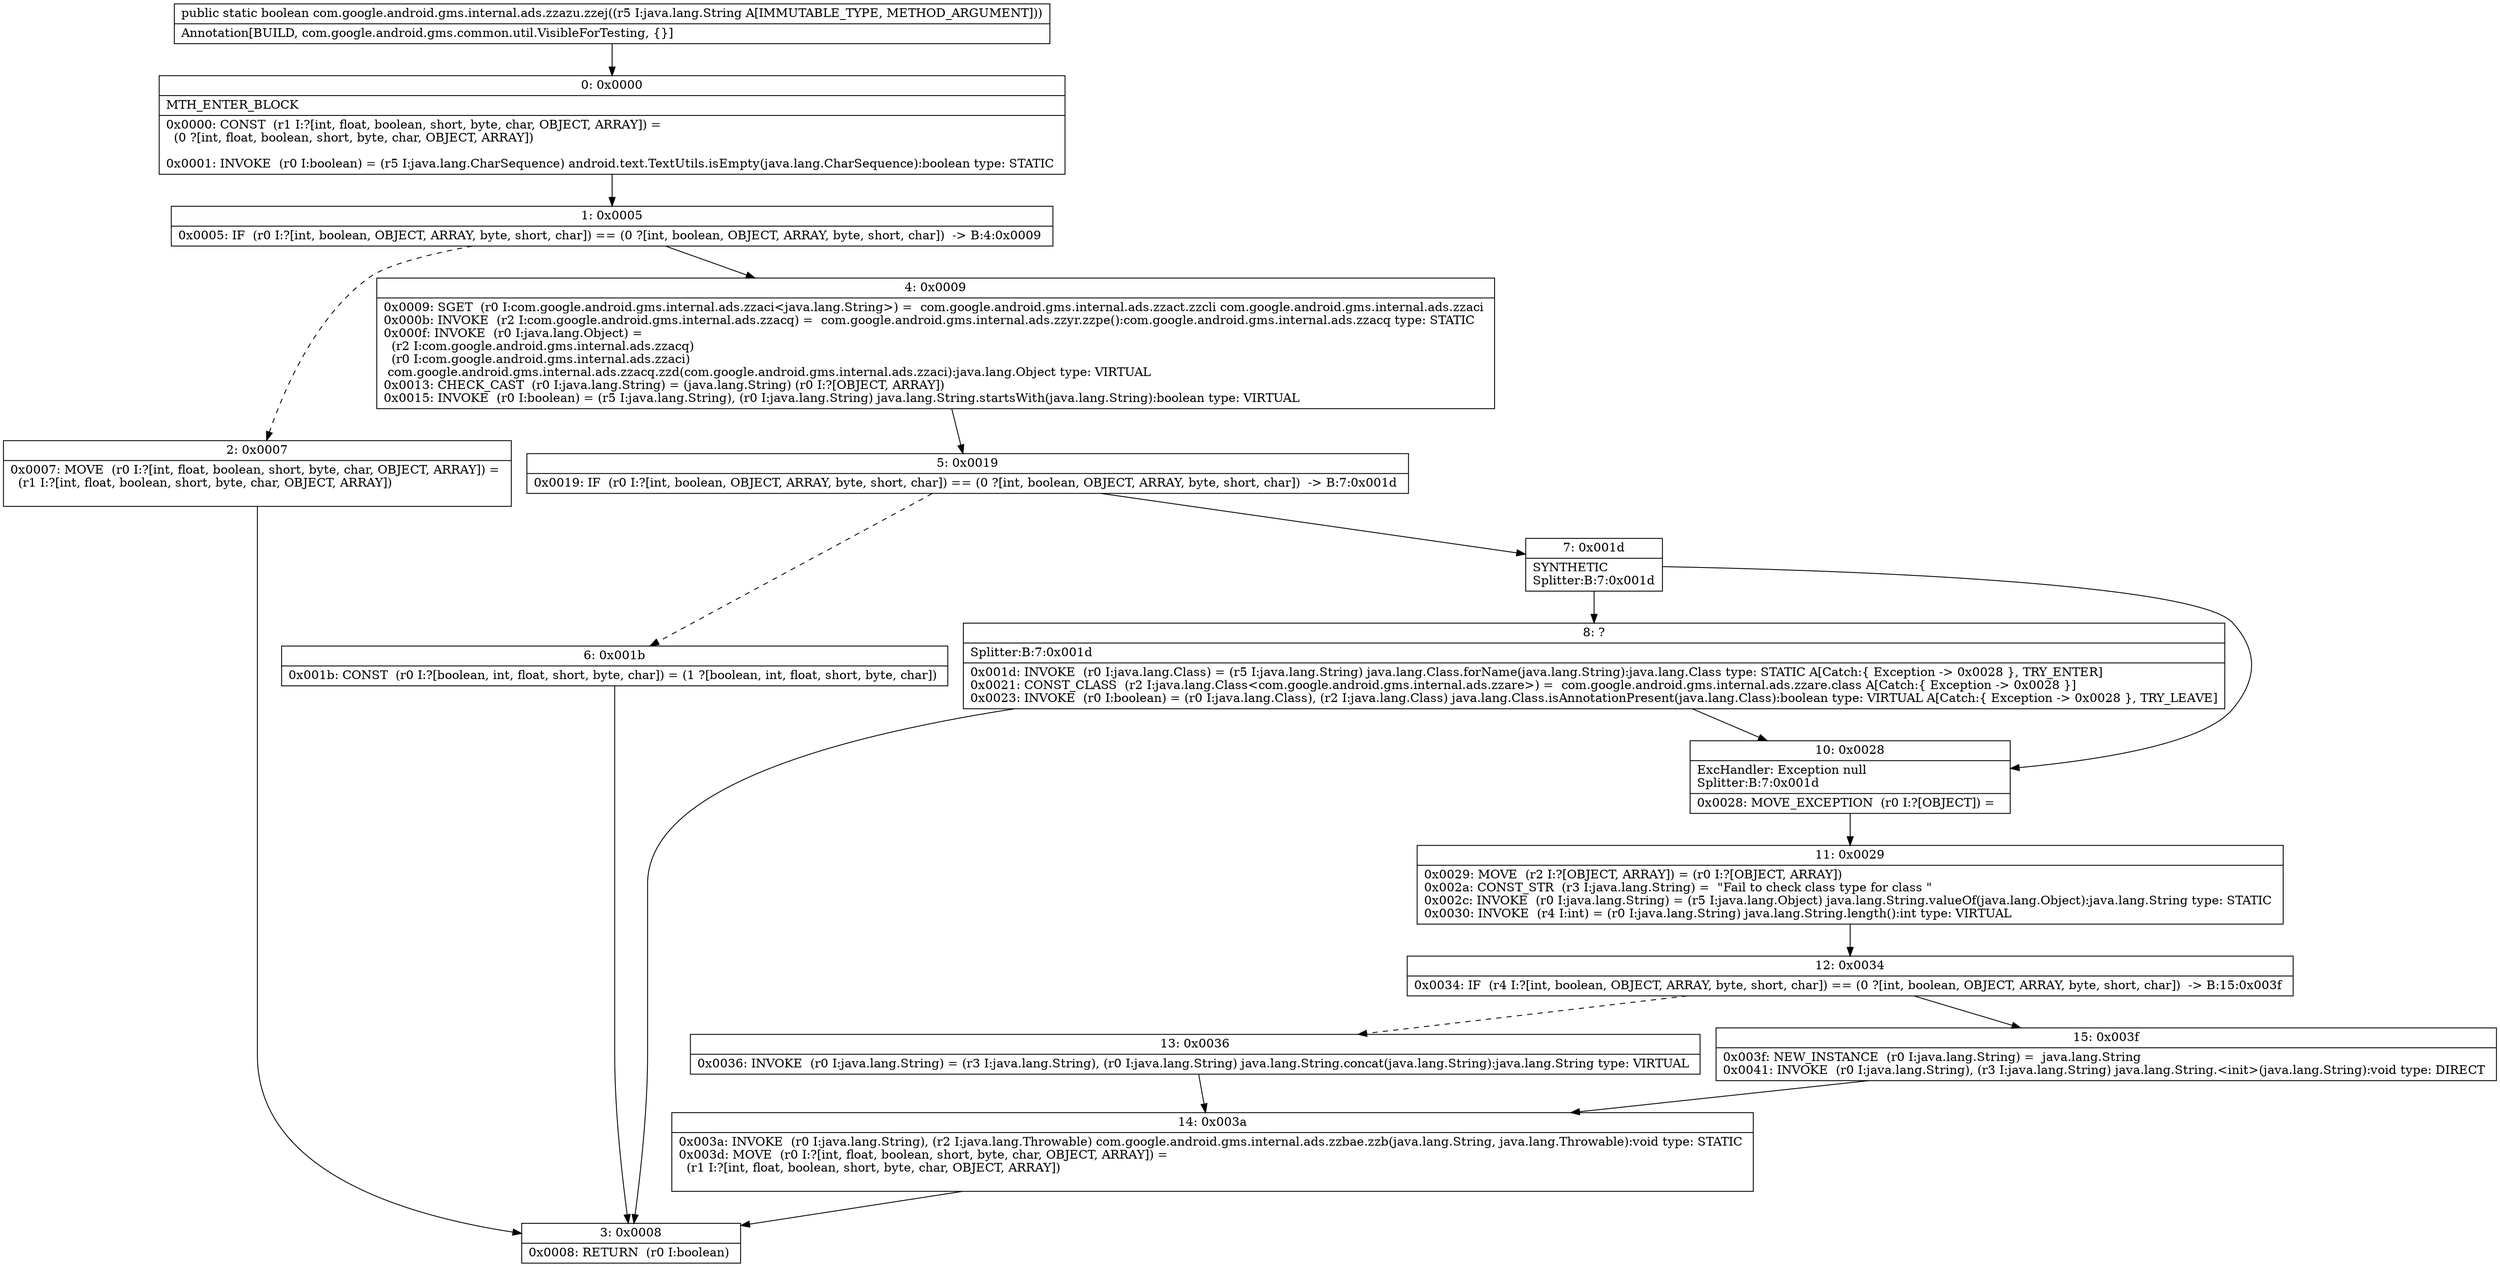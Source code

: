 digraph "CFG forcom.google.android.gms.internal.ads.zzazu.zzej(Ljava\/lang\/String;)Z" {
Node_0 [shape=record,label="{0\:\ 0x0000|MTH_ENTER_BLOCK\l|0x0000: CONST  (r1 I:?[int, float, boolean, short, byte, char, OBJECT, ARRAY]) = \l  (0 ?[int, float, boolean, short, byte, char, OBJECT, ARRAY])\l \l0x0001: INVOKE  (r0 I:boolean) = (r5 I:java.lang.CharSequence) android.text.TextUtils.isEmpty(java.lang.CharSequence):boolean type: STATIC \l}"];
Node_1 [shape=record,label="{1\:\ 0x0005|0x0005: IF  (r0 I:?[int, boolean, OBJECT, ARRAY, byte, short, char]) == (0 ?[int, boolean, OBJECT, ARRAY, byte, short, char])  \-\> B:4:0x0009 \l}"];
Node_2 [shape=record,label="{2\:\ 0x0007|0x0007: MOVE  (r0 I:?[int, float, boolean, short, byte, char, OBJECT, ARRAY]) = \l  (r1 I:?[int, float, boolean, short, byte, char, OBJECT, ARRAY])\l \l}"];
Node_3 [shape=record,label="{3\:\ 0x0008|0x0008: RETURN  (r0 I:boolean) \l}"];
Node_4 [shape=record,label="{4\:\ 0x0009|0x0009: SGET  (r0 I:com.google.android.gms.internal.ads.zzaci\<java.lang.String\>) =  com.google.android.gms.internal.ads.zzact.zzcli com.google.android.gms.internal.ads.zzaci \l0x000b: INVOKE  (r2 I:com.google.android.gms.internal.ads.zzacq) =  com.google.android.gms.internal.ads.zzyr.zzpe():com.google.android.gms.internal.ads.zzacq type: STATIC \l0x000f: INVOKE  (r0 I:java.lang.Object) = \l  (r2 I:com.google.android.gms.internal.ads.zzacq)\l  (r0 I:com.google.android.gms.internal.ads.zzaci)\l com.google.android.gms.internal.ads.zzacq.zzd(com.google.android.gms.internal.ads.zzaci):java.lang.Object type: VIRTUAL \l0x0013: CHECK_CAST  (r0 I:java.lang.String) = (java.lang.String) (r0 I:?[OBJECT, ARRAY]) \l0x0015: INVOKE  (r0 I:boolean) = (r5 I:java.lang.String), (r0 I:java.lang.String) java.lang.String.startsWith(java.lang.String):boolean type: VIRTUAL \l}"];
Node_5 [shape=record,label="{5\:\ 0x0019|0x0019: IF  (r0 I:?[int, boolean, OBJECT, ARRAY, byte, short, char]) == (0 ?[int, boolean, OBJECT, ARRAY, byte, short, char])  \-\> B:7:0x001d \l}"];
Node_6 [shape=record,label="{6\:\ 0x001b|0x001b: CONST  (r0 I:?[boolean, int, float, short, byte, char]) = (1 ?[boolean, int, float, short, byte, char]) \l}"];
Node_7 [shape=record,label="{7\:\ 0x001d|SYNTHETIC\lSplitter:B:7:0x001d\l}"];
Node_8 [shape=record,label="{8\:\ ?|Splitter:B:7:0x001d\l|0x001d: INVOKE  (r0 I:java.lang.Class) = (r5 I:java.lang.String) java.lang.Class.forName(java.lang.String):java.lang.Class type: STATIC A[Catch:\{ Exception \-\> 0x0028 \}, TRY_ENTER]\l0x0021: CONST_CLASS  (r2 I:java.lang.Class\<com.google.android.gms.internal.ads.zzare\>) =  com.google.android.gms.internal.ads.zzare.class A[Catch:\{ Exception \-\> 0x0028 \}]\l0x0023: INVOKE  (r0 I:boolean) = (r0 I:java.lang.Class), (r2 I:java.lang.Class) java.lang.Class.isAnnotationPresent(java.lang.Class):boolean type: VIRTUAL A[Catch:\{ Exception \-\> 0x0028 \}, TRY_LEAVE]\l}"];
Node_10 [shape=record,label="{10\:\ 0x0028|ExcHandler: Exception null\lSplitter:B:7:0x001d\l|0x0028: MOVE_EXCEPTION  (r0 I:?[OBJECT]) =  \l}"];
Node_11 [shape=record,label="{11\:\ 0x0029|0x0029: MOVE  (r2 I:?[OBJECT, ARRAY]) = (r0 I:?[OBJECT, ARRAY]) \l0x002a: CONST_STR  (r3 I:java.lang.String) =  \"Fail to check class type for class \" \l0x002c: INVOKE  (r0 I:java.lang.String) = (r5 I:java.lang.Object) java.lang.String.valueOf(java.lang.Object):java.lang.String type: STATIC \l0x0030: INVOKE  (r4 I:int) = (r0 I:java.lang.String) java.lang.String.length():int type: VIRTUAL \l}"];
Node_12 [shape=record,label="{12\:\ 0x0034|0x0034: IF  (r4 I:?[int, boolean, OBJECT, ARRAY, byte, short, char]) == (0 ?[int, boolean, OBJECT, ARRAY, byte, short, char])  \-\> B:15:0x003f \l}"];
Node_13 [shape=record,label="{13\:\ 0x0036|0x0036: INVOKE  (r0 I:java.lang.String) = (r3 I:java.lang.String), (r0 I:java.lang.String) java.lang.String.concat(java.lang.String):java.lang.String type: VIRTUAL \l}"];
Node_14 [shape=record,label="{14\:\ 0x003a|0x003a: INVOKE  (r0 I:java.lang.String), (r2 I:java.lang.Throwable) com.google.android.gms.internal.ads.zzbae.zzb(java.lang.String, java.lang.Throwable):void type: STATIC \l0x003d: MOVE  (r0 I:?[int, float, boolean, short, byte, char, OBJECT, ARRAY]) = \l  (r1 I:?[int, float, boolean, short, byte, char, OBJECT, ARRAY])\l \l}"];
Node_15 [shape=record,label="{15\:\ 0x003f|0x003f: NEW_INSTANCE  (r0 I:java.lang.String) =  java.lang.String \l0x0041: INVOKE  (r0 I:java.lang.String), (r3 I:java.lang.String) java.lang.String.\<init\>(java.lang.String):void type: DIRECT \l}"];
MethodNode[shape=record,label="{public static boolean com.google.android.gms.internal.ads.zzazu.zzej((r5 I:java.lang.String A[IMMUTABLE_TYPE, METHOD_ARGUMENT]))  | Annotation[BUILD, com.google.android.gms.common.util.VisibleForTesting, \{\}]\l}"];
MethodNode -> Node_0;
Node_0 -> Node_1;
Node_1 -> Node_2[style=dashed];
Node_1 -> Node_4;
Node_2 -> Node_3;
Node_4 -> Node_5;
Node_5 -> Node_6[style=dashed];
Node_5 -> Node_7;
Node_6 -> Node_3;
Node_7 -> Node_8;
Node_7 -> Node_10;
Node_8 -> Node_10;
Node_8 -> Node_3;
Node_10 -> Node_11;
Node_11 -> Node_12;
Node_12 -> Node_13[style=dashed];
Node_12 -> Node_15;
Node_13 -> Node_14;
Node_14 -> Node_3;
Node_15 -> Node_14;
}

